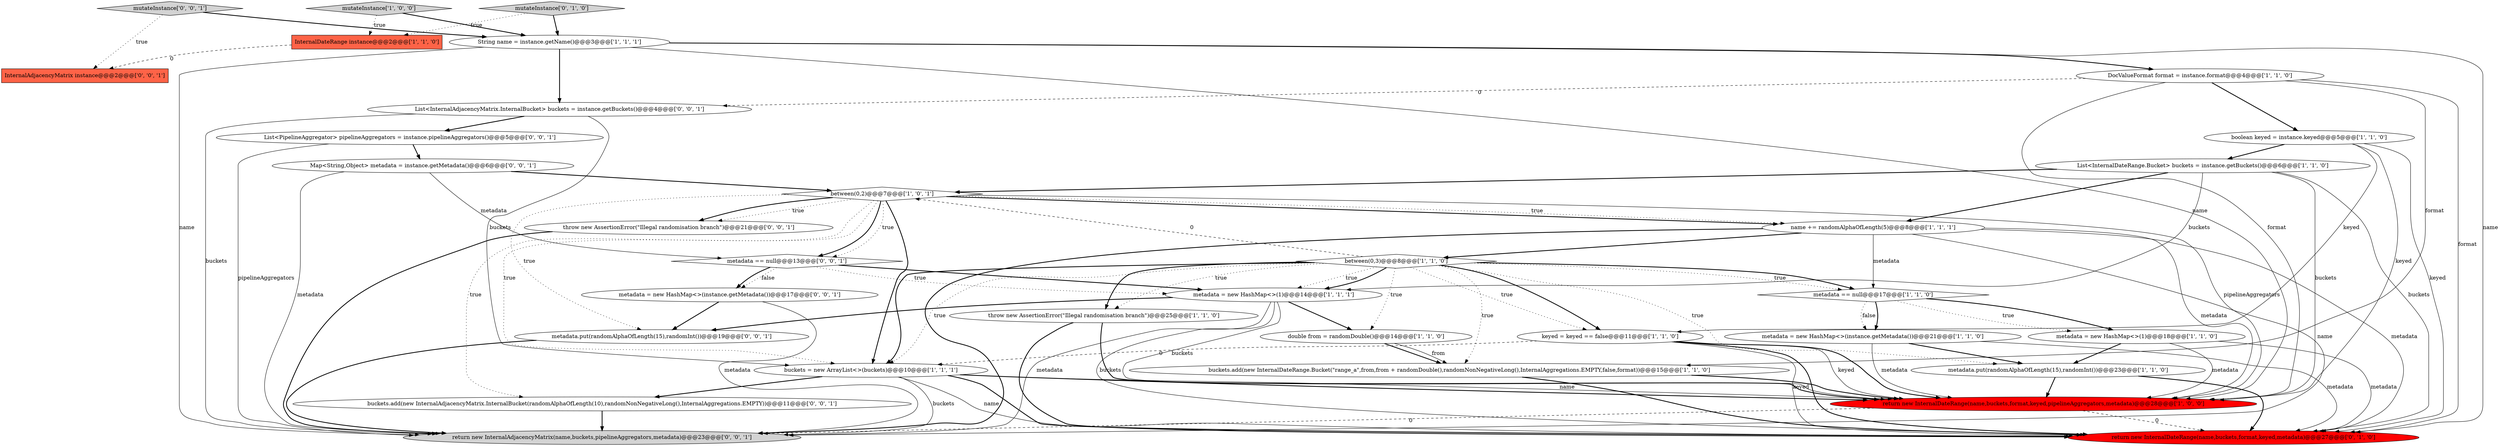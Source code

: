 digraph {
25 [style = filled, label = "buckets.add(new InternalAdjacencyMatrix.InternalBucket(randomAlphaOfLength(10),randomNonNegativeLong(),InternalAggregations.EMPTY))@@@11@@@['0', '0', '1']", fillcolor = white, shape = ellipse image = "AAA0AAABBB3BBB"];
19 [style = filled, label = "between(0,3)@@@8@@@['1', '1', '0']", fillcolor = white, shape = diamond image = "AAA0AAABBB1BBB"];
27 [style = filled, label = "metadata == null@@@13@@@['0', '0', '1']", fillcolor = white, shape = diamond image = "AAA0AAABBB3BBB"];
32 [style = filled, label = "Map<String,Object> metadata = instance.getMetadata()@@@6@@@['0', '0', '1']", fillcolor = white, shape = ellipse image = "AAA0AAABBB3BBB"];
20 [style = filled, label = "return new InternalDateRange(name,buckets,format,keyed,metadata)@@@27@@@['0', '1', '0']", fillcolor = red, shape = ellipse image = "AAA1AAABBB2BBB"];
26 [style = filled, label = "List<InternalAdjacencyMatrix.InternalBucket> buckets = instance.getBuckets()@@@4@@@['0', '0', '1']", fillcolor = white, shape = ellipse image = "AAA0AAABBB3BBB"];
3 [style = filled, label = "List<InternalDateRange.Bucket> buckets = instance.getBuckets()@@@6@@@['1', '1', '0']", fillcolor = white, shape = ellipse image = "AAA0AAABBB1BBB"];
28 [style = filled, label = "return new InternalAdjacencyMatrix(name,buckets,pipelineAggregators,metadata)@@@23@@@['0', '0', '1']", fillcolor = lightgray, shape = ellipse image = "AAA0AAABBB3BBB"];
31 [style = filled, label = "mutateInstance['0', '0', '1']", fillcolor = lightgray, shape = diamond image = "AAA0AAABBB3BBB"];
6 [style = filled, label = "between(0,2)@@@7@@@['1', '0', '1']", fillcolor = white, shape = diamond image = "AAA0AAABBB1BBB"];
2 [style = filled, label = "DocValueFormat format = instance.format@@@4@@@['1', '1', '0']", fillcolor = white, shape = ellipse image = "AAA0AAABBB1BBB"];
8 [style = filled, label = "return new InternalDateRange(name,buckets,format,keyed,pipelineAggregators,metadata)@@@28@@@['1', '0', '0']", fillcolor = red, shape = ellipse image = "AAA1AAABBB1BBB"];
10 [style = filled, label = "metadata == null@@@17@@@['1', '1', '0']", fillcolor = white, shape = diamond image = "AAA0AAABBB1BBB"];
18 [style = filled, label = "metadata.put(randomAlphaOfLength(15),randomInt())@@@23@@@['1', '1', '0']", fillcolor = white, shape = ellipse image = "AAA0AAABBB1BBB"];
21 [style = filled, label = "mutateInstance['0', '1', '0']", fillcolor = lightgray, shape = diamond image = "AAA0AAABBB2BBB"];
22 [style = filled, label = "throw new AssertionError(\"Illegal randomisation branch\")@@@21@@@['0', '0', '1']", fillcolor = white, shape = ellipse image = "AAA0AAABBB3BBB"];
1 [style = filled, label = "InternalDateRange instance@@@2@@@['1', '1', '0']", fillcolor = tomato, shape = box image = "AAA0AAABBB1BBB"];
13 [style = filled, label = "keyed = keyed == false@@@11@@@['1', '1', '0']", fillcolor = white, shape = ellipse image = "AAA0AAABBB1BBB"];
14 [style = filled, label = "buckets = new ArrayList<>(buckets)@@@10@@@['1', '1', '1']", fillcolor = white, shape = ellipse image = "AAA0AAABBB1BBB"];
0 [style = filled, label = "buckets.add(new InternalDateRange.Bucket(\"range_a\",from,from + randomDouble(),randomNonNegativeLong(),InternalAggregations.EMPTY,false,format))@@@15@@@['1', '1', '0']", fillcolor = white, shape = ellipse image = "AAA0AAABBB1BBB"];
11 [style = filled, label = "name += randomAlphaOfLength(5)@@@8@@@['1', '1', '1']", fillcolor = white, shape = ellipse image = "AAA0AAABBB1BBB"];
30 [style = filled, label = "metadata.put(randomAlphaOfLength(15),randomInt())@@@19@@@['0', '0', '1']", fillcolor = white, shape = ellipse image = "AAA0AAABBB3BBB"];
24 [style = filled, label = "InternalAdjacencyMatrix instance@@@2@@@['0', '0', '1']", fillcolor = tomato, shape = box image = "AAA0AAABBB3BBB"];
29 [style = filled, label = "List<PipelineAggregator> pipelineAggregators = instance.pipelineAggregators()@@@5@@@['0', '0', '1']", fillcolor = white, shape = ellipse image = "AAA0AAABBB3BBB"];
17 [style = filled, label = "metadata = new HashMap<>(1)@@@18@@@['1', '1', '0']", fillcolor = white, shape = ellipse image = "AAA0AAABBB1BBB"];
9 [style = filled, label = "mutateInstance['1', '0', '0']", fillcolor = lightgray, shape = diamond image = "AAA0AAABBB1BBB"];
12 [style = filled, label = "boolean keyed = instance.keyed@@@5@@@['1', '1', '0']", fillcolor = white, shape = ellipse image = "AAA0AAABBB1BBB"];
15 [style = filled, label = "throw new AssertionError(\"Illegal randomisation branch\")@@@25@@@['1', '1', '0']", fillcolor = white, shape = ellipse image = "AAA0AAABBB1BBB"];
16 [style = filled, label = "double from = randomDouble()@@@14@@@['1', '1', '0']", fillcolor = white, shape = ellipse image = "AAA0AAABBB1BBB"];
7 [style = filled, label = "String name = instance.getName()@@@3@@@['1', '1', '1']", fillcolor = white, shape = ellipse image = "AAA0AAABBB1BBB"];
23 [style = filled, label = "metadata = new HashMap<>(instance.getMetadata())@@@17@@@['0', '0', '1']", fillcolor = white, shape = ellipse image = "AAA0AAABBB3BBB"];
5 [style = filled, label = "metadata = new HashMap<>(instance.getMetadata())@@@21@@@['1', '1', '0']", fillcolor = white, shape = ellipse image = "AAA0AAABBB1BBB"];
4 [style = filled, label = "metadata = new HashMap<>(1)@@@14@@@['1', '1', '1']", fillcolor = white, shape = ellipse image = "AAA0AAABBB1BBB"];
19->10 [style = dotted, label="true"];
16->0 [style = bold, label=""];
14->25 [style = bold, label=""];
19->6 [style = dashed, label="0"];
4->28 [style = solid, label="metadata"];
13->8 [style = solid, label="keyed"];
3->8 [style = solid, label="buckets"];
6->22 [style = bold, label=""];
10->17 [style = bold, label=""];
9->7 [style = bold, label=""];
17->8 [style = solid, label="metadata"];
32->6 [style = bold, label=""];
13->14 [style = dashed, label="0"];
7->26 [style = bold, label=""];
30->28 [style = bold, label=""];
15->20 [style = bold, label=""];
6->11 [style = bold, label=""];
0->8 [style = bold, label=""];
17->20 [style = solid, label="metadata"];
6->11 [style = dotted, label="true"];
2->26 [style = dashed, label="0"];
19->15 [style = bold, label=""];
4->16 [style = bold, label=""];
14->20 [style = bold, label=""];
12->20 [style = solid, label="keyed"];
11->28 [style = bold, label=""];
25->28 [style = bold, label=""];
23->30 [style = bold, label=""];
3->11 [style = bold, label=""];
8->28 [style = dashed, label="0"];
2->8 [style = solid, label="format"];
2->0 [style = solid, label="format"];
26->14 [style = solid, label="buckets"];
18->20 [style = bold, label=""];
6->14 [style = dotted, label="true"];
19->13 [style = bold, label=""];
19->4 [style = dotted, label="true"];
1->24 [style = dashed, label="0"];
7->2 [style = bold, label=""];
19->0 [style = dotted, label="true"];
29->32 [style = bold, label=""];
6->8 [style = solid, label="pipelineAggregators"];
4->20 [style = solid, label="buckets"];
6->25 [style = dotted, label="true"];
21->7 [style = bold, label=""];
0->20 [style = bold, label=""];
14->8 [style = bold, label=""];
11->10 [style = solid, label="metadata"];
2->20 [style = solid, label="format"];
11->8 [style = solid, label="metadata"];
13->20 [style = solid, label="keyed"];
11->28 [style = solid, label="name"];
19->18 [style = dotted, label="true"];
3->6 [style = bold, label=""];
19->10 [style = bold, label=""];
22->28 [style = bold, label=""];
5->18 [style = bold, label=""];
6->22 [style = dotted, label="true"];
12->8 [style = solid, label="keyed"];
19->15 [style = dotted, label="true"];
27->4 [style = dotted, label="true"];
31->7 [style = bold, label=""];
27->23 [style = dotted, label="false"];
10->17 [style = dotted, label="true"];
6->27 [style = bold, label=""];
4->8 [style = solid, label="buckets"];
19->14 [style = bold, label=""];
10->5 [style = bold, label=""];
9->1 [style = dotted, label="true"];
12->13 [style = solid, label="keyed"];
18->8 [style = bold, label=""];
12->3 [style = bold, label=""];
6->27 [style = dotted, label="true"];
15->8 [style = bold, label=""];
3->4 [style = solid, label="buckets"];
6->30 [style = dotted, label="true"];
19->14 [style = dotted, label="true"];
3->20 [style = solid, label="buckets"];
5->20 [style = solid, label="metadata"];
32->28 [style = solid, label="metadata"];
23->28 [style = solid, label="metadata"];
21->1 [style = dotted, label="true"];
26->29 [style = bold, label=""];
8->20 [style = dashed, label="0"];
7->20 [style = solid, label="name"];
14->8 [style = solid, label="name"];
19->13 [style = dotted, label="true"];
11->19 [style = bold, label=""];
10->5 [style = dotted, label="false"];
2->12 [style = bold, label=""];
14->20 [style = solid, label="name"];
6->14 [style = bold, label=""];
27->4 [style = bold, label=""];
14->28 [style = solid, label="buckets"];
4->30 [style = bold, label=""];
16->0 [style = solid, label="from"];
7->28 [style = solid, label="name"];
11->20 [style = solid, label="metadata"];
19->16 [style = dotted, label="true"];
27->23 [style = bold, label=""];
5->8 [style = solid, label="metadata"];
31->24 [style = dotted, label="true"];
19->4 [style = bold, label=""];
13->8 [style = bold, label=""];
32->27 [style = solid, label="metadata"];
7->8 [style = solid, label="name"];
17->18 [style = bold, label=""];
29->28 [style = solid, label="pipelineAggregators"];
26->28 [style = solid, label="buckets"];
13->20 [style = bold, label=""];
}
